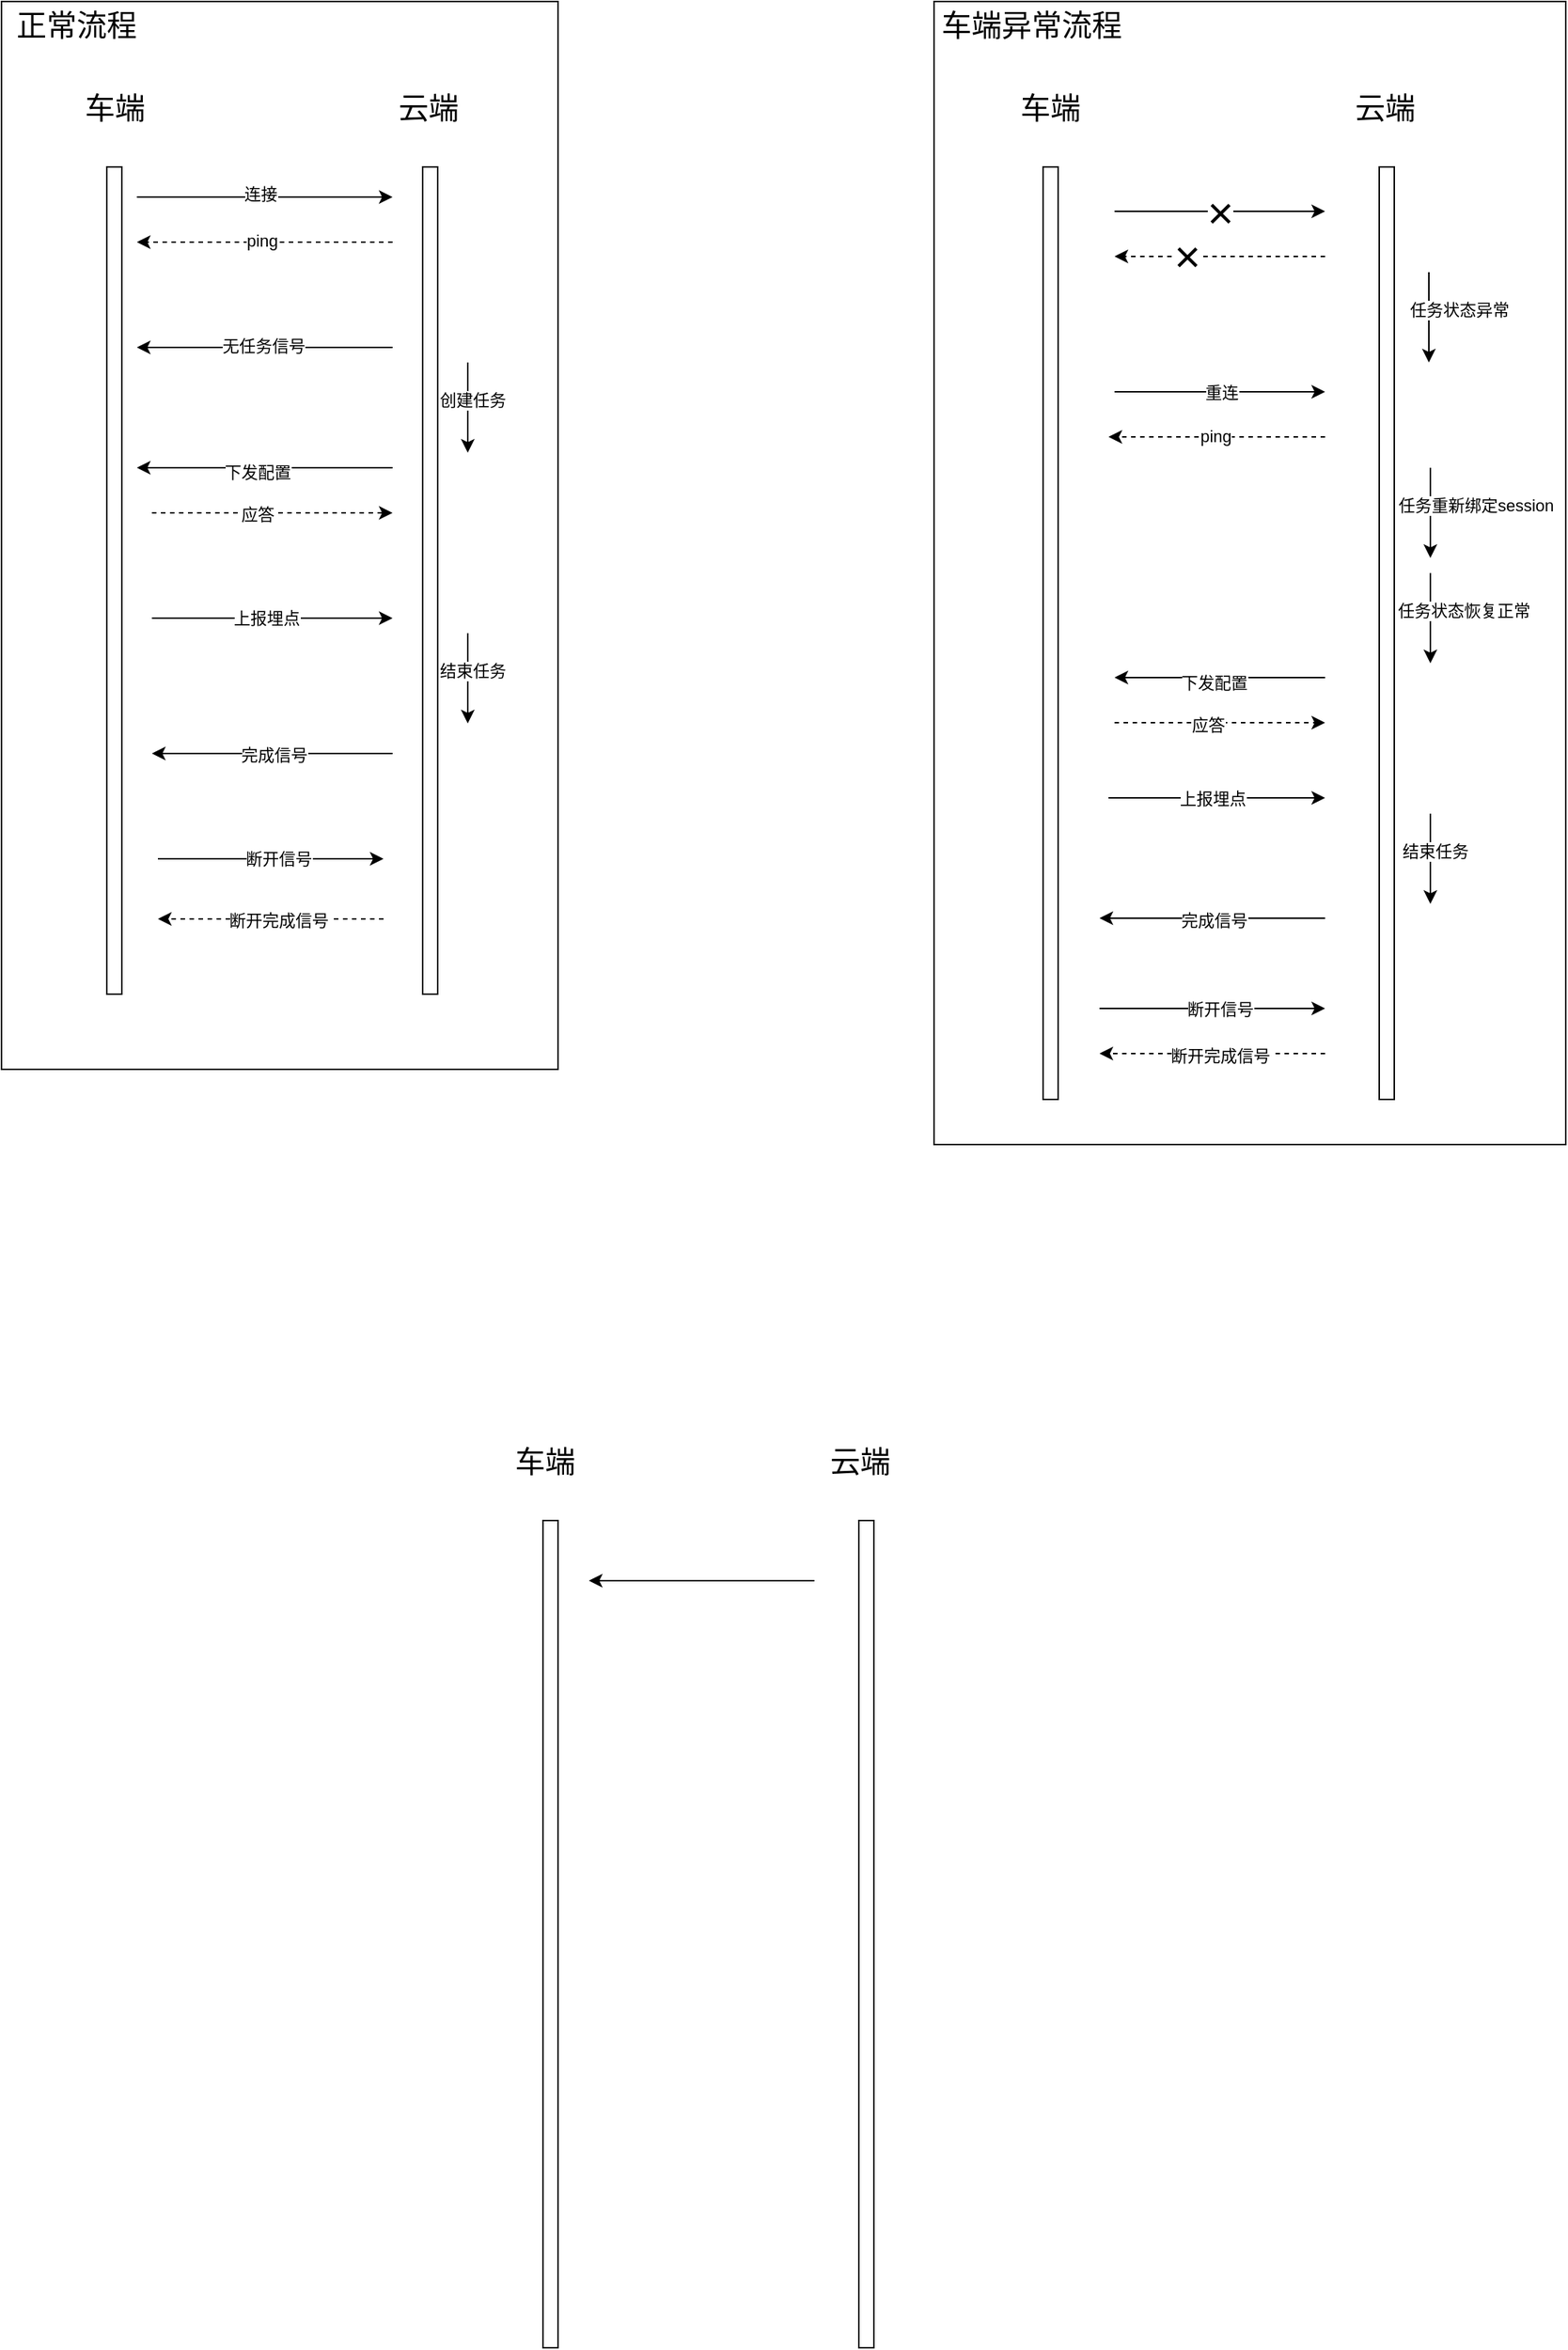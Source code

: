 <mxfile version="28.0.4">
  <diagram name="第 1 页" id="0KOZyPDFha3QxNB4Ukp2">
    <mxGraphModel dx="2018" dy="1112" grid="1" gridSize="10" guides="1" tooltips="1" connect="1" arrows="1" fold="1" page="1" pageScale="1" pageWidth="827" pageHeight="1169" math="0" shadow="0">
      <root>
        <mxCell id="0" />
        <mxCell id="1" parent="0" />
        <mxCell id="coZ2cCPz-MjVx_s6nbji-92" value="" style="rounded=0;whiteSpace=wrap;html=1;" vertex="1" parent="1">
          <mxGeometry x="850" y="90" width="420" height="760" as="geometry" />
        </mxCell>
        <mxCell id="coZ2cCPz-MjVx_s6nbji-50" value="" style="rounded=0;whiteSpace=wrap;html=1;" vertex="1" parent="1">
          <mxGeometry x="230" y="90" width="370" height="710" as="geometry" />
        </mxCell>
        <mxCell id="coZ2cCPz-MjVx_s6nbji-3" value="" style="html=1;points=[[0,0,0,0,5],[0,1,0,0,-5],[1,0,0,0,5],[1,1,0,0,-5]];perimeter=orthogonalPerimeter;outlineConnect=0;targetShapes=umlLifeline;portConstraint=eastwest;newEdgeStyle={&quot;curved&quot;:0,&quot;rounded&quot;:0};" vertex="1" parent="1">
          <mxGeometry x="300" y="200" width="10" height="550" as="geometry" />
        </mxCell>
        <mxCell id="coZ2cCPz-MjVx_s6nbji-6" value="车端" style="text;html=1;align=center;verticalAlign=middle;whiteSpace=wrap;rounded=0;fontSize=20;" vertex="1" parent="1">
          <mxGeometry x="257.5" y="130" width="95" height="60" as="geometry" />
        </mxCell>
        <mxCell id="coZ2cCPz-MjVx_s6nbji-7" value="" style="html=1;points=[[0,0,0,0,5],[0,1,0,0,-5],[1,0,0,0,5],[1,1,0,0,-5]];perimeter=orthogonalPerimeter;outlineConnect=0;targetShapes=umlLifeline;portConstraint=eastwest;newEdgeStyle={&quot;curved&quot;:0,&quot;rounded&quot;:0};" vertex="1" parent="1">
          <mxGeometry x="510" y="200" width="10" height="550" as="geometry" />
        </mxCell>
        <mxCell id="coZ2cCPz-MjVx_s6nbji-8" value="云端" style="text;html=1;align=center;verticalAlign=middle;whiteSpace=wrap;rounded=0;fontSize=20;" vertex="1" parent="1">
          <mxGeometry x="484" y="145" width="60" height="30" as="geometry" />
        </mxCell>
        <mxCell id="coZ2cCPz-MjVx_s6nbji-9" value="" style="endArrow=classic;html=1;rounded=0;" edge="1" parent="1">
          <mxGeometry width="50" height="50" relative="1" as="geometry">
            <mxPoint x="320" y="220" as="sourcePoint" />
            <mxPoint x="490" y="220" as="targetPoint" />
          </mxGeometry>
        </mxCell>
        <mxCell id="coZ2cCPz-MjVx_s6nbji-11" value="连接" style="edgeLabel;html=1;align=center;verticalAlign=middle;resizable=0;points=[];" vertex="1" connectable="0" parent="coZ2cCPz-MjVx_s6nbji-9">
          <mxGeometry x="-0.035" y="2" relative="1" as="geometry">
            <mxPoint as="offset" />
          </mxGeometry>
        </mxCell>
        <mxCell id="coZ2cCPz-MjVx_s6nbji-10" value="" style="endArrow=classic;html=1;rounded=0;dashed=1;" edge="1" parent="1">
          <mxGeometry width="50" height="50" relative="1" as="geometry">
            <mxPoint x="490" y="250" as="sourcePoint" />
            <mxPoint x="320" y="250" as="targetPoint" />
          </mxGeometry>
        </mxCell>
        <mxCell id="coZ2cCPz-MjVx_s6nbji-12" value="ping" style="edgeLabel;html=1;align=center;verticalAlign=middle;resizable=0;points=[];" vertex="1" connectable="0" parent="coZ2cCPz-MjVx_s6nbji-10">
          <mxGeometry x="0.024" y="-1" relative="1" as="geometry">
            <mxPoint as="offset" />
          </mxGeometry>
        </mxCell>
        <mxCell id="coZ2cCPz-MjVx_s6nbji-15" value="" style="endArrow=classic;html=1;rounded=0;" edge="1" parent="1">
          <mxGeometry width="50" height="50" relative="1" as="geometry">
            <mxPoint x="490" y="320" as="sourcePoint" />
            <mxPoint x="320" y="320" as="targetPoint" />
          </mxGeometry>
        </mxCell>
        <mxCell id="coZ2cCPz-MjVx_s6nbji-17" value="无任务信号" style="edgeLabel;html=1;align=center;verticalAlign=middle;resizable=0;points=[];" vertex="1" connectable="0" parent="coZ2cCPz-MjVx_s6nbji-15">
          <mxGeometry x="0.012" y="-1" relative="1" as="geometry">
            <mxPoint as="offset" />
          </mxGeometry>
        </mxCell>
        <mxCell id="coZ2cCPz-MjVx_s6nbji-18" value="" style="endArrow=classic;html=1;rounded=0;" edge="1" parent="1">
          <mxGeometry width="50" height="50" relative="1" as="geometry">
            <mxPoint x="540" y="330" as="sourcePoint" />
            <mxPoint x="540" y="390" as="targetPoint" />
          </mxGeometry>
        </mxCell>
        <mxCell id="coZ2cCPz-MjVx_s6nbji-19" value="创建任务" style="edgeLabel;html=1;align=center;verticalAlign=middle;resizable=0;points=[];" vertex="1" connectable="0" parent="coZ2cCPz-MjVx_s6nbji-18">
          <mxGeometry x="-0.167" y="3" relative="1" as="geometry">
            <mxPoint as="offset" />
          </mxGeometry>
        </mxCell>
        <mxCell id="coZ2cCPz-MjVx_s6nbji-20" value="" style="endArrow=classic;html=1;rounded=0;" edge="1" parent="1">
          <mxGeometry width="50" height="50" relative="1" as="geometry">
            <mxPoint x="490" y="400" as="sourcePoint" />
            <mxPoint x="320" y="400" as="targetPoint" />
          </mxGeometry>
        </mxCell>
        <mxCell id="coZ2cCPz-MjVx_s6nbji-21" value="下发配置" style="edgeLabel;html=1;align=center;verticalAlign=middle;resizable=0;points=[];" vertex="1" connectable="0" parent="coZ2cCPz-MjVx_s6nbji-20">
          <mxGeometry x="0.059" y="3" relative="1" as="geometry">
            <mxPoint as="offset" />
          </mxGeometry>
        </mxCell>
        <mxCell id="coZ2cCPz-MjVx_s6nbji-22" value="" style="endArrow=classic;html=1;rounded=0;dashed=1;" edge="1" parent="1">
          <mxGeometry width="50" height="50" relative="1" as="geometry">
            <mxPoint x="330" y="430" as="sourcePoint" />
            <mxPoint x="490" y="430" as="targetPoint" />
          </mxGeometry>
        </mxCell>
        <mxCell id="coZ2cCPz-MjVx_s6nbji-23" value="应答" style="edgeLabel;html=1;align=center;verticalAlign=middle;resizable=0;points=[];" vertex="1" connectable="0" parent="coZ2cCPz-MjVx_s6nbji-22">
          <mxGeometry x="-0.125" y="-1" relative="1" as="geometry">
            <mxPoint as="offset" />
          </mxGeometry>
        </mxCell>
        <mxCell id="coZ2cCPz-MjVx_s6nbji-24" value="" style="endArrow=classic;html=1;rounded=0;" edge="1" parent="1">
          <mxGeometry width="50" height="50" relative="1" as="geometry">
            <mxPoint x="330" y="500" as="sourcePoint" />
            <mxPoint x="490" y="500" as="targetPoint" />
          </mxGeometry>
        </mxCell>
        <mxCell id="coZ2cCPz-MjVx_s6nbji-25" value="上报埋点" style="edgeLabel;html=1;align=center;verticalAlign=middle;resizable=0;points=[];" vertex="1" connectable="0" parent="coZ2cCPz-MjVx_s6nbji-24">
          <mxGeometry x="-0.05" relative="1" as="geometry">
            <mxPoint as="offset" />
          </mxGeometry>
        </mxCell>
        <mxCell id="coZ2cCPz-MjVx_s6nbji-32" value="" style="endArrow=classic;html=1;rounded=0;" edge="1" parent="1">
          <mxGeometry width="50" height="50" relative="1" as="geometry">
            <mxPoint x="540" y="510" as="sourcePoint" />
            <mxPoint x="540" y="570" as="targetPoint" />
          </mxGeometry>
        </mxCell>
        <mxCell id="coZ2cCPz-MjVx_s6nbji-33" value="结束任务" style="edgeLabel;html=1;align=center;verticalAlign=middle;resizable=0;points=[];" vertex="1" connectable="0" parent="coZ2cCPz-MjVx_s6nbji-32">
          <mxGeometry x="-0.167" y="3" relative="1" as="geometry">
            <mxPoint as="offset" />
          </mxGeometry>
        </mxCell>
        <mxCell id="coZ2cCPz-MjVx_s6nbji-34" value="" style="endArrow=classic;html=1;rounded=0;" edge="1" parent="1">
          <mxGeometry width="50" height="50" relative="1" as="geometry">
            <mxPoint x="490" y="590" as="sourcePoint" />
            <mxPoint x="330" y="590" as="targetPoint" />
            <Array as="points" />
          </mxGeometry>
        </mxCell>
        <mxCell id="coZ2cCPz-MjVx_s6nbji-35" value="完成信号" style="edgeLabel;html=1;align=center;verticalAlign=middle;resizable=0;points=[];" vertex="1" connectable="0" parent="coZ2cCPz-MjVx_s6nbji-34">
          <mxGeometry x="-0.013" y="1" relative="1" as="geometry">
            <mxPoint as="offset" />
          </mxGeometry>
        </mxCell>
        <mxCell id="coZ2cCPz-MjVx_s6nbji-37" value="" style="html=1;points=[[0,0,0,0,5],[0,1,0,0,-5],[1,0,0,0,5],[1,1,0,0,-5]];perimeter=orthogonalPerimeter;outlineConnect=0;targetShapes=umlLifeline;portConstraint=eastwest;newEdgeStyle={&quot;curved&quot;:0,&quot;rounded&quot;:0};" vertex="1" parent="1">
          <mxGeometry x="922.5" y="200" width="10" height="620" as="geometry" />
        </mxCell>
        <mxCell id="coZ2cCPz-MjVx_s6nbji-38" value="车端" style="text;html=1;align=center;verticalAlign=middle;whiteSpace=wrap;rounded=0;fontSize=20;" vertex="1" parent="1">
          <mxGeometry x="880" y="130" width="95" height="60" as="geometry" />
        </mxCell>
        <mxCell id="coZ2cCPz-MjVx_s6nbji-39" value="" style="html=1;points=[[0,0,0,0,5],[0,1,0,0,-5],[1,0,0,0,5],[1,1,0,0,-5]];perimeter=orthogonalPerimeter;outlineConnect=0;targetShapes=umlLifeline;portConstraint=eastwest;newEdgeStyle={&quot;curved&quot;:0,&quot;rounded&quot;:0};" vertex="1" parent="1">
          <mxGeometry x="1146" y="200" width="10" height="620" as="geometry" />
        </mxCell>
        <mxCell id="coZ2cCPz-MjVx_s6nbji-40" value="云端" style="text;html=1;align=center;verticalAlign=middle;whiteSpace=wrap;rounded=0;fontSize=20;" vertex="1" parent="1">
          <mxGeometry x="1120" y="145" width="60" height="30" as="geometry" />
        </mxCell>
        <mxCell id="coZ2cCPz-MjVx_s6nbji-45" value="" style="endArrow=classic;html=1;rounded=0;" edge="1" parent="1">
          <mxGeometry width="50" height="50" relative="1" as="geometry">
            <mxPoint x="334" y="660" as="sourcePoint" />
            <mxPoint x="484" y="660" as="targetPoint" />
          </mxGeometry>
        </mxCell>
        <mxCell id="coZ2cCPz-MjVx_s6nbji-46" value="断开信号" style="edgeLabel;html=1;align=center;verticalAlign=middle;resizable=0;points=[];" vertex="1" connectable="0" parent="coZ2cCPz-MjVx_s6nbji-45">
          <mxGeometry x="0.067" relative="1" as="geometry">
            <mxPoint as="offset" />
          </mxGeometry>
        </mxCell>
        <mxCell id="coZ2cCPz-MjVx_s6nbji-47" value="" style="endArrow=classic;html=1;rounded=0;dashed=1;" edge="1" parent="1">
          <mxGeometry width="50" height="50" relative="1" as="geometry">
            <mxPoint x="484" y="700" as="sourcePoint" />
            <mxPoint x="334" y="700" as="targetPoint" />
          </mxGeometry>
        </mxCell>
        <mxCell id="coZ2cCPz-MjVx_s6nbji-48" value="断开完成信号" style="edgeLabel;html=1;align=center;verticalAlign=middle;resizable=0;points=[];" vertex="1" connectable="0" parent="coZ2cCPz-MjVx_s6nbji-47">
          <mxGeometry x="0.053" y="1" relative="1" as="geometry">
            <mxPoint x="9" as="offset" />
          </mxGeometry>
        </mxCell>
        <mxCell id="coZ2cCPz-MjVx_s6nbji-51" value="正常流程" style="text;html=1;align=center;verticalAlign=middle;whiteSpace=wrap;rounded=0;fontSize=20;" vertex="1" parent="1">
          <mxGeometry x="230" y="90" width="100" height="30" as="geometry" />
        </mxCell>
        <mxCell id="coZ2cCPz-MjVx_s6nbji-54" value="" style="endArrow=classic;html=1;rounded=0;" edge="1" parent="1">
          <mxGeometry width="50" height="50" relative="1" as="geometry">
            <mxPoint x="970" y="229.5" as="sourcePoint" />
            <mxPoint x="1110" y="229.5" as="targetPoint" />
          </mxGeometry>
        </mxCell>
        <mxCell id="coZ2cCPz-MjVx_s6nbji-62" value="×" style="edgeLabel;html=1;align=center;verticalAlign=middle;resizable=0;points=[];fontSize=30;" vertex="1" connectable="0" parent="coZ2cCPz-MjVx_s6nbji-54">
          <mxGeometry y="-2" relative="1" as="geometry">
            <mxPoint y="-2" as="offset" />
          </mxGeometry>
        </mxCell>
        <mxCell id="coZ2cCPz-MjVx_s6nbji-64" value="" style="endArrow=classic;html=1;rounded=0;" edge="1" parent="1">
          <mxGeometry width="50" height="50" relative="1" as="geometry">
            <mxPoint x="1179" y="270" as="sourcePoint" />
            <mxPoint x="1179" y="330" as="targetPoint" />
          </mxGeometry>
        </mxCell>
        <mxCell id="coZ2cCPz-MjVx_s6nbji-65" value="任务状态异常" style="edgeLabel;html=1;align=center;verticalAlign=middle;resizable=0;points=[];" vertex="1" connectable="0" parent="coZ2cCPz-MjVx_s6nbji-64">
          <mxGeometry x="-0.167" y="3" relative="1" as="geometry">
            <mxPoint x="17" as="offset" />
          </mxGeometry>
        </mxCell>
        <mxCell id="coZ2cCPz-MjVx_s6nbji-66" value="" style="endArrow=classic;html=1;rounded=0;dashed=1;" edge="1" parent="1">
          <mxGeometry width="50" height="50" relative="1" as="geometry">
            <mxPoint x="1110" y="259.5" as="sourcePoint" />
            <mxPoint x="970" y="259.5" as="targetPoint" />
          </mxGeometry>
        </mxCell>
        <mxCell id="coZ2cCPz-MjVx_s6nbji-67" value="×" style="edgeLabel;html=1;align=center;verticalAlign=middle;resizable=0;points=[];fontSize=30;" vertex="1" connectable="0" parent="1">
          <mxGeometry x="830" y="390" as="geometry">
            <mxPoint x="188" y="-131" as="offset" />
          </mxGeometry>
        </mxCell>
        <mxCell id="coZ2cCPz-MjVx_s6nbji-68" value="" style="endArrow=classic;html=1;rounded=0;" edge="1" parent="1">
          <mxGeometry width="50" height="50" relative="1" as="geometry">
            <mxPoint x="970" y="349.5" as="sourcePoint" />
            <mxPoint x="1110" y="349.5" as="targetPoint" />
          </mxGeometry>
        </mxCell>
        <mxCell id="coZ2cCPz-MjVx_s6nbji-69" value="重连" style="edgeLabel;html=1;align=center;verticalAlign=middle;resizable=0;points=[];" vertex="1" connectable="0" parent="coZ2cCPz-MjVx_s6nbji-68">
          <mxGeometry x="0.014" relative="1" as="geometry">
            <mxPoint as="offset" />
          </mxGeometry>
        </mxCell>
        <mxCell id="coZ2cCPz-MjVx_s6nbji-70" value="" style="endArrow=classic;html=1;rounded=0;dashed=1;" edge="1" parent="1">
          <mxGeometry width="50" height="50" relative="1" as="geometry">
            <mxPoint x="1110" y="379.5" as="sourcePoint" />
            <mxPoint x="966" y="379.5" as="targetPoint" />
          </mxGeometry>
        </mxCell>
        <mxCell id="coZ2cCPz-MjVx_s6nbji-71" value="ping" style="edgeLabel;html=1;align=center;verticalAlign=middle;resizable=0;points=[];" vertex="1" connectable="0" parent="coZ2cCPz-MjVx_s6nbji-70">
          <mxGeometry x="0.024" y="-1" relative="1" as="geometry">
            <mxPoint as="offset" />
          </mxGeometry>
        </mxCell>
        <mxCell id="coZ2cCPz-MjVx_s6nbji-72" value="" style="endArrow=classic;html=1;rounded=0;" edge="1" parent="1">
          <mxGeometry width="50" height="50" relative="1" as="geometry">
            <mxPoint x="1180" y="400" as="sourcePoint" />
            <mxPoint x="1180" y="460" as="targetPoint" />
          </mxGeometry>
        </mxCell>
        <mxCell id="coZ2cCPz-MjVx_s6nbji-73" value="任务重新绑定session" style="edgeLabel;html=1;align=center;verticalAlign=middle;resizable=0;points=[];" vertex="1" connectable="0" parent="coZ2cCPz-MjVx_s6nbji-72">
          <mxGeometry x="-0.167" y="3" relative="1" as="geometry">
            <mxPoint x="27" as="offset" />
          </mxGeometry>
        </mxCell>
        <mxCell id="coZ2cCPz-MjVx_s6nbji-74" value="" style="endArrow=classic;html=1;rounded=0;" edge="1" parent="1">
          <mxGeometry width="50" height="50" relative="1" as="geometry">
            <mxPoint x="1180" y="470" as="sourcePoint" />
            <mxPoint x="1180" y="530" as="targetPoint" />
          </mxGeometry>
        </mxCell>
        <mxCell id="coZ2cCPz-MjVx_s6nbji-75" value="任务状态恢复正常" style="edgeLabel;html=1;align=center;verticalAlign=middle;resizable=0;points=[];" vertex="1" connectable="0" parent="coZ2cCPz-MjVx_s6nbji-74">
          <mxGeometry x="-0.167" y="3" relative="1" as="geometry">
            <mxPoint x="19" as="offset" />
          </mxGeometry>
        </mxCell>
        <mxCell id="coZ2cCPz-MjVx_s6nbji-76" value="" style="endArrow=classic;html=1;rounded=0;" edge="1" parent="1">
          <mxGeometry width="50" height="50" relative="1" as="geometry">
            <mxPoint x="1110" y="539.5" as="sourcePoint" />
            <mxPoint x="970" y="539.5" as="targetPoint" />
          </mxGeometry>
        </mxCell>
        <mxCell id="coZ2cCPz-MjVx_s6nbji-77" value="下发配置" style="edgeLabel;html=1;align=center;verticalAlign=middle;resizable=0;points=[];" vertex="1" connectable="0" parent="coZ2cCPz-MjVx_s6nbji-76">
          <mxGeometry x="0.059" y="3" relative="1" as="geometry">
            <mxPoint as="offset" />
          </mxGeometry>
        </mxCell>
        <mxCell id="coZ2cCPz-MjVx_s6nbji-78" value="" style="endArrow=classic;html=1;rounded=0;dashed=1;" edge="1" parent="1">
          <mxGeometry width="50" height="50" relative="1" as="geometry">
            <mxPoint x="970" y="569.5" as="sourcePoint" />
            <mxPoint x="1110" y="569.5" as="targetPoint" />
          </mxGeometry>
        </mxCell>
        <mxCell id="coZ2cCPz-MjVx_s6nbji-79" value="应答" style="edgeLabel;html=1;align=center;verticalAlign=middle;resizable=0;points=[];" vertex="1" connectable="0" parent="coZ2cCPz-MjVx_s6nbji-78">
          <mxGeometry x="-0.125" y="-1" relative="1" as="geometry">
            <mxPoint as="offset" />
          </mxGeometry>
        </mxCell>
        <mxCell id="coZ2cCPz-MjVx_s6nbji-82" value="" style="endArrow=classic;html=1;rounded=0;" edge="1" parent="1">
          <mxGeometry width="50" height="50" relative="1" as="geometry">
            <mxPoint x="966" y="619.5" as="sourcePoint" />
            <mxPoint x="1110" y="619.5" as="targetPoint" />
          </mxGeometry>
        </mxCell>
        <mxCell id="coZ2cCPz-MjVx_s6nbji-83" value="上报埋点" style="edgeLabel;html=1;align=center;verticalAlign=middle;resizable=0;points=[];" vertex="1" connectable="0" parent="coZ2cCPz-MjVx_s6nbji-82">
          <mxGeometry x="-0.05" relative="1" as="geometry">
            <mxPoint as="offset" />
          </mxGeometry>
        </mxCell>
        <mxCell id="coZ2cCPz-MjVx_s6nbji-84" value="" style="endArrow=classic;html=1;rounded=0;" edge="1" parent="1">
          <mxGeometry width="50" height="50" relative="1" as="geometry">
            <mxPoint x="1180" y="630" as="sourcePoint" />
            <mxPoint x="1180" y="690" as="targetPoint" />
          </mxGeometry>
        </mxCell>
        <mxCell id="coZ2cCPz-MjVx_s6nbji-85" value="结束任务" style="edgeLabel;html=1;align=center;verticalAlign=middle;resizable=0;points=[];" vertex="1" connectable="0" parent="coZ2cCPz-MjVx_s6nbji-84">
          <mxGeometry x="-0.167" y="3" relative="1" as="geometry">
            <mxPoint as="offset" />
          </mxGeometry>
        </mxCell>
        <mxCell id="coZ2cCPz-MjVx_s6nbji-86" value="" style="endArrow=classic;html=1;rounded=0;" edge="1" parent="1">
          <mxGeometry width="50" height="50" relative="1" as="geometry">
            <mxPoint x="1110" y="699.5" as="sourcePoint" />
            <mxPoint x="960" y="699.5" as="targetPoint" />
            <Array as="points" />
          </mxGeometry>
        </mxCell>
        <mxCell id="coZ2cCPz-MjVx_s6nbji-87" value="完成信号" style="edgeLabel;html=1;align=center;verticalAlign=middle;resizable=0;points=[];" vertex="1" connectable="0" parent="coZ2cCPz-MjVx_s6nbji-86">
          <mxGeometry x="-0.013" y="1" relative="1" as="geometry">
            <mxPoint as="offset" />
          </mxGeometry>
        </mxCell>
        <mxCell id="coZ2cCPz-MjVx_s6nbji-88" value="" style="endArrow=classic;html=1;rounded=0;" edge="1" parent="1">
          <mxGeometry width="50" height="50" relative="1" as="geometry">
            <mxPoint x="960" y="759.5" as="sourcePoint" />
            <mxPoint x="1110" y="759.5" as="targetPoint" />
          </mxGeometry>
        </mxCell>
        <mxCell id="coZ2cCPz-MjVx_s6nbji-89" value="断开信号" style="edgeLabel;html=1;align=center;verticalAlign=middle;resizable=0;points=[];" vertex="1" connectable="0" parent="coZ2cCPz-MjVx_s6nbji-88">
          <mxGeometry x="0.067" relative="1" as="geometry">
            <mxPoint as="offset" />
          </mxGeometry>
        </mxCell>
        <mxCell id="coZ2cCPz-MjVx_s6nbji-90" value="" style="endArrow=classic;html=1;rounded=0;dashed=1;" edge="1" parent="1">
          <mxGeometry width="50" height="50" relative="1" as="geometry">
            <mxPoint x="1110" y="789.5" as="sourcePoint" />
            <mxPoint x="960" y="789.5" as="targetPoint" />
          </mxGeometry>
        </mxCell>
        <mxCell id="coZ2cCPz-MjVx_s6nbji-91" value="断开完成信号" style="edgeLabel;html=1;align=center;verticalAlign=middle;resizable=0;points=[];" vertex="1" connectable="0" parent="coZ2cCPz-MjVx_s6nbji-90">
          <mxGeometry x="0.053" y="1" relative="1" as="geometry">
            <mxPoint x="9" as="offset" />
          </mxGeometry>
        </mxCell>
        <mxCell id="coZ2cCPz-MjVx_s6nbji-93" value="车端异常流程" style="text;html=1;align=center;verticalAlign=middle;whiteSpace=wrap;rounded=0;fontSize=20;" vertex="1" parent="1">
          <mxGeometry x="850" y="90" width="130" height="30" as="geometry" />
        </mxCell>
        <mxCell id="coZ2cCPz-MjVx_s6nbji-94" value="" style="html=1;points=[[0,0,0,0,5],[0,1,0,0,-5],[1,0,0,0,5],[1,1,0,0,-5]];perimeter=orthogonalPerimeter;outlineConnect=0;targetShapes=umlLifeline;portConstraint=eastwest;newEdgeStyle={&quot;curved&quot;:0,&quot;rounded&quot;:0};" vertex="1" parent="1">
          <mxGeometry x="590" y="1100" width="10" height="550" as="geometry" />
        </mxCell>
        <mxCell id="coZ2cCPz-MjVx_s6nbji-95" value="" style="html=1;points=[[0,0,0,0,5],[0,1,0,0,-5],[1,0,0,0,5],[1,1,0,0,-5]];perimeter=orthogonalPerimeter;outlineConnect=0;targetShapes=umlLifeline;portConstraint=eastwest;newEdgeStyle={&quot;curved&quot;:0,&quot;rounded&quot;:0};" vertex="1" parent="1">
          <mxGeometry x="800" y="1100" width="10" height="550" as="geometry" />
        </mxCell>
        <mxCell id="coZ2cCPz-MjVx_s6nbji-96" value="车端" style="text;html=1;align=center;verticalAlign=middle;whiteSpace=wrap;rounded=0;fontSize=20;" vertex="1" parent="1">
          <mxGeometry x="544" y="1030" width="95" height="60" as="geometry" />
        </mxCell>
        <mxCell id="coZ2cCPz-MjVx_s6nbji-97" value="云端" style="text;html=1;align=center;verticalAlign=middle;whiteSpace=wrap;rounded=0;fontSize=20;" vertex="1" parent="1">
          <mxGeometry x="770.5" y="1045" width="60" height="30" as="geometry" />
        </mxCell>
        <mxCell id="coZ2cCPz-MjVx_s6nbji-98" value="" style="endArrow=classic;html=1;rounded=0;" edge="1" parent="1">
          <mxGeometry width="50" height="50" relative="1" as="geometry">
            <mxPoint x="770.5" y="1140" as="sourcePoint" />
            <mxPoint x="620.5" y="1140" as="targetPoint" />
          </mxGeometry>
        </mxCell>
      </root>
    </mxGraphModel>
  </diagram>
</mxfile>

